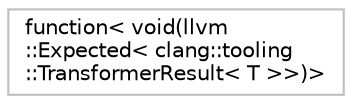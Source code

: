 digraph "Graphical Class Hierarchy"
{
 // LATEX_PDF_SIZE
  bgcolor="transparent";
  edge [fontname="Helvetica",fontsize="10",labelfontname="Helvetica",labelfontsize="10"];
  node [fontname="Helvetica",fontsize="10",shape=record];
  rankdir="LR";
  Node0 [label="function\< void(llvm\l::Expected\< clang::tooling\l::TransformerResult\< T \>\>)\>",height=0.2,width=0.4,color="grey75",tooltip=" "];
}
